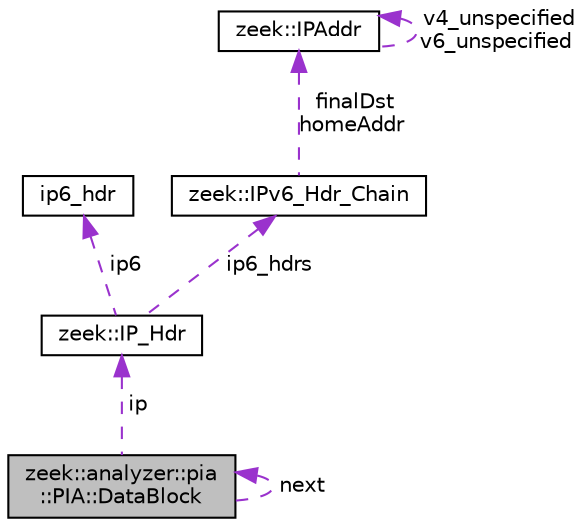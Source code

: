 digraph "zeek::analyzer::pia::PIA::DataBlock"
{
 // LATEX_PDF_SIZE
  edge [fontname="Helvetica",fontsize="10",labelfontname="Helvetica",labelfontsize="10"];
  node [fontname="Helvetica",fontsize="10",shape=record];
  Node1 [label="zeek::analyzer::pia\l::PIA::DataBlock",height=0.2,width=0.4,color="black", fillcolor="grey75", style="filled", fontcolor="black",tooltip=" "];
  Node2 -> Node1 [dir="back",color="darkorchid3",fontsize="10",style="dashed",label=" ip" ,fontname="Helvetica"];
  Node2 [label="zeek::IP_Hdr",height=0.2,width=0.4,color="black", fillcolor="white", style="filled",URL="$d7/d06/classzeek_1_1IP__Hdr.html",tooltip=" "];
  Node3 -> Node2 [dir="back",color="darkorchid3",fontsize="10",style="dashed",label=" ip6" ,fontname="Helvetica"];
  Node3 [label="ip6_hdr",height=0.2,width=0.4,color="black", fillcolor="white", style="filled",URL="$dd/d97/net__util_8h.html#d2/d9c/structip6__hdr",tooltip=" "];
  Node4 -> Node2 [dir="back",color="darkorchid3",fontsize="10",style="dashed",label=" ip6_hdrs" ,fontname="Helvetica"];
  Node4 [label="zeek::IPv6_Hdr_Chain",height=0.2,width=0.4,color="black", fillcolor="white", style="filled",URL="$da/d68/classzeek_1_1IPv6__Hdr__Chain.html",tooltip=" "];
  Node5 -> Node4 [dir="back",color="darkorchid3",fontsize="10",style="dashed",label=" finalDst\nhomeAddr" ,fontname="Helvetica"];
  Node5 [label="zeek::IPAddr",height=0.2,width=0.4,color="black", fillcolor="white", style="filled",URL="$df/de6/classzeek_1_1IPAddr.html",tooltip=" "];
  Node5 -> Node5 [dir="back",color="darkorchid3",fontsize="10",style="dashed",label=" v4_unspecified\nv6_unspecified" ,fontname="Helvetica"];
  Node1 -> Node1 [dir="back",color="darkorchid3",fontsize="10",style="dashed",label=" next" ,fontname="Helvetica"];
}
